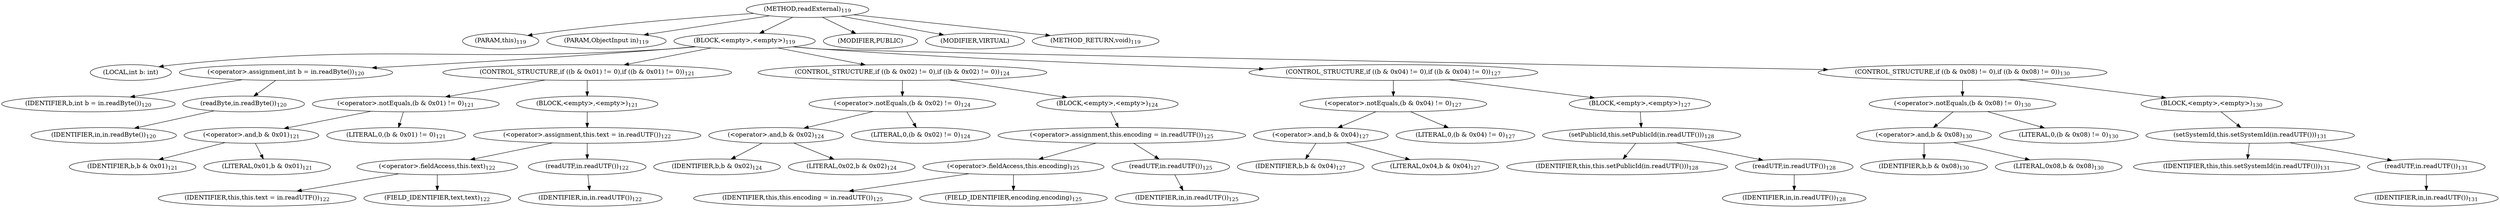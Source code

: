 digraph "readExternal" {  
"303" [label = <(METHOD,readExternal)<SUB>119</SUB>> ]
"21" [label = <(PARAM,this)<SUB>119</SUB>> ]
"304" [label = <(PARAM,ObjectInput in)<SUB>119</SUB>> ]
"305" [label = <(BLOCK,&lt;empty&gt;,&lt;empty&gt;)<SUB>119</SUB>> ]
"306" [label = <(LOCAL,int b: int)> ]
"307" [label = <(&lt;operator&gt;.assignment,int b = in.readByte())<SUB>120</SUB>> ]
"308" [label = <(IDENTIFIER,b,int b = in.readByte())<SUB>120</SUB>> ]
"309" [label = <(readByte,in.readByte())<SUB>120</SUB>> ]
"310" [label = <(IDENTIFIER,in,in.readByte())<SUB>120</SUB>> ]
"311" [label = <(CONTROL_STRUCTURE,if ((b &amp; 0x01) != 0),if ((b &amp; 0x01) != 0))<SUB>121</SUB>> ]
"312" [label = <(&lt;operator&gt;.notEquals,(b &amp; 0x01) != 0)<SUB>121</SUB>> ]
"313" [label = <(&lt;operator&gt;.and,b &amp; 0x01)<SUB>121</SUB>> ]
"314" [label = <(IDENTIFIER,b,b &amp; 0x01)<SUB>121</SUB>> ]
"315" [label = <(LITERAL,0x01,b &amp; 0x01)<SUB>121</SUB>> ]
"316" [label = <(LITERAL,0,(b &amp; 0x01) != 0)<SUB>121</SUB>> ]
"317" [label = <(BLOCK,&lt;empty&gt;,&lt;empty&gt;)<SUB>121</SUB>> ]
"318" [label = <(&lt;operator&gt;.assignment,this.text = in.readUTF())<SUB>122</SUB>> ]
"319" [label = <(&lt;operator&gt;.fieldAccess,this.text)<SUB>122</SUB>> ]
"320" [label = <(IDENTIFIER,this,this.text = in.readUTF())<SUB>122</SUB>> ]
"321" [label = <(FIELD_IDENTIFIER,text,text)<SUB>122</SUB>> ]
"322" [label = <(readUTF,in.readUTF())<SUB>122</SUB>> ]
"323" [label = <(IDENTIFIER,in,in.readUTF())<SUB>122</SUB>> ]
"324" [label = <(CONTROL_STRUCTURE,if ((b &amp; 0x02) != 0),if ((b &amp; 0x02) != 0))<SUB>124</SUB>> ]
"325" [label = <(&lt;operator&gt;.notEquals,(b &amp; 0x02) != 0)<SUB>124</SUB>> ]
"326" [label = <(&lt;operator&gt;.and,b &amp; 0x02)<SUB>124</SUB>> ]
"327" [label = <(IDENTIFIER,b,b &amp; 0x02)<SUB>124</SUB>> ]
"328" [label = <(LITERAL,0x02,b &amp; 0x02)<SUB>124</SUB>> ]
"329" [label = <(LITERAL,0,(b &amp; 0x02) != 0)<SUB>124</SUB>> ]
"330" [label = <(BLOCK,&lt;empty&gt;,&lt;empty&gt;)<SUB>124</SUB>> ]
"331" [label = <(&lt;operator&gt;.assignment,this.encoding = in.readUTF())<SUB>125</SUB>> ]
"332" [label = <(&lt;operator&gt;.fieldAccess,this.encoding)<SUB>125</SUB>> ]
"333" [label = <(IDENTIFIER,this,this.encoding = in.readUTF())<SUB>125</SUB>> ]
"334" [label = <(FIELD_IDENTIFIER,encoding,encoding)<SUB>125</SUB>> ]
"335" [label = <(readUTF,in.readUTF())<SUB>125</SUB>> ]
"336" [label = <(IDENTIFIER,in,in.readUTF())<SUB>125</SUB>> ]
"337" [label = <(CONTROL_STRUCTURE,if ((b &amp; 0x04) != 0),if ((b &amp; 0x04) != 0))<SUB>127</SUB>> ]
"338" [label = <(&lt;operator&gt;.notEquals,(b &amp; 0x04) != 0)<SUB>127</SUB>> ]
"339" [label = <(&lt;operator&gt;.and,b &amp; 0x04)<SUB>127</SUB>> ]
"340" [label = <(IDENTIFIER,b,b &amp; 0x04)<SUB>127</SUB>> ]
"341" [label = <(LITERAL,0x04,b &amp; 0x04)<SUB>127</SUB>> ]
"342" [label = <(LITERAL,0,(b &amp; 0x04) != 0)<SUB>127</SUB>> ]
"343" [label = <(BLOCK,&lt;empty&gt;,&lt;empty&gt;)<SUB>127</SUB>> ]
"344" [label = <(setPublicId,this.setPublicId(in.readUTF()))<SUB>128</SUB>> ]
"20" [label = <(IDENTIFIER,this,this.setPublicId(in.readUTF()))<SUB>128</SUB>> ]
"345" [label = <(readUTF,in.readUTF())<SUB>128</SUB>> ]
"346" [label = <(IDENTIFIER,in,in.readUTF())<SUB>128</SUB>> ]
"347" [label = <(CONTROL_STRUCTURE,if ((b &amp; 0x08) != 0),if ((b &amp; 0x08) != 0))<SUB>130</SUB>> ]
"348" [label = <(&lt;operator&gt;.notEquals,(b &amp; 0x08) != 0)<SUB>130</SUB>> ]
"349" [label = <(&lt;operator&gt;.and,b &amp; 0x08)<SUB>130</SUB>> ]
"350" [label = <(IDENTIFIER,b,b &amp; 0x08)<SUB>130</SUB>> ]
"351" [label = <(LITERAL,0x08,b &amp; 0x08)<SUB>130</SUB>> ]
"352" [label = <(LITERAL,0,(b &amp; 0x08) != 0)<SUB>130</SUB>> ]
"353" [label = <(BLOCK,&lt;empty&gt;,&lt;empty&gt;)<SUB>130</SUB>> ]
"354" [label = <(setSystemId,this.setSystemId(in.readUTF()))<SUB>131</SUB>> ]
"22" [label = <(IDENTIFIER,this,this.setSystemId(in.readUTF()))<SUB>131</SUB>> ]
"355" [label = <(readUTF,in.readUTF())<SUB>131</SUB>> ]
"356" [label = <(IDENTIFIER,in,in.readUTF())<SUB>131</SUB>> ]
"357" [label = <(MODIFIER,PUBLIC)> ]
"358" [label = <(MODIFIER,VIRTUAL)> ]
"359" [label = <(METHOD_RETURN,void)<SUB>119</SUB>> ]
  "303" -> "21" 
  "303" -> "304" 
  "303" -> "305" 
  "303" -> "357" 
  "303" -> "358" 
  "303" -> "359" 
  "305" -> "306" 
  "305" -> "307" 
  "305" -> "311" 
  "305" -> "324" 
  "305" -> "337" 
  "305" -> "347" 
  "307" -> "308" 
  "307" -> "309" 
  "309" -> "310" 
  "311" -> "312" 
  "311" -> "317" 
  "312" -> "313" 
  "312" -> "316" 
  "313" -> "314" 
  "313" -> "315" 
  "317" -> "318" 
  "318" -> "319" 
  "318" -> "322" 
  "319" -> "320" 
  "319" -> "321" 
  "322" -> "323" 
  "324" -> "325" 
  "324" -> "330" 
  "325" -> "326" 
  "325" -> "329" 
  "326" -> "327" 
  "326" -> "328" 
  "330" -> "331" 
  "331" -> "332" 
  "331" -> "335" 
  "332" -> "333" 
  "332" -> "334" 
  "335" -> "336" 
  "337" -> "338" 
  "337" -> "343" 
  "338" -> "339" 
  "338" -> "342" 
  "339" -> "340" 
  "339" -> "341" 
  "343" -> "344" 
  "344" -> "20" 
  "344" -> "345" 
  "345" -> "346" 
  "347" -> "348" 
  "347" -> "353" 
  "348" -> "349" 
  "348" -> "352" 
  "349" -> "350" 
  "349" -> "351" 
  "353" -> "354" 
  "354" -> "22" 
  "354" -> "355" 
  "355" -> "356" 
}

